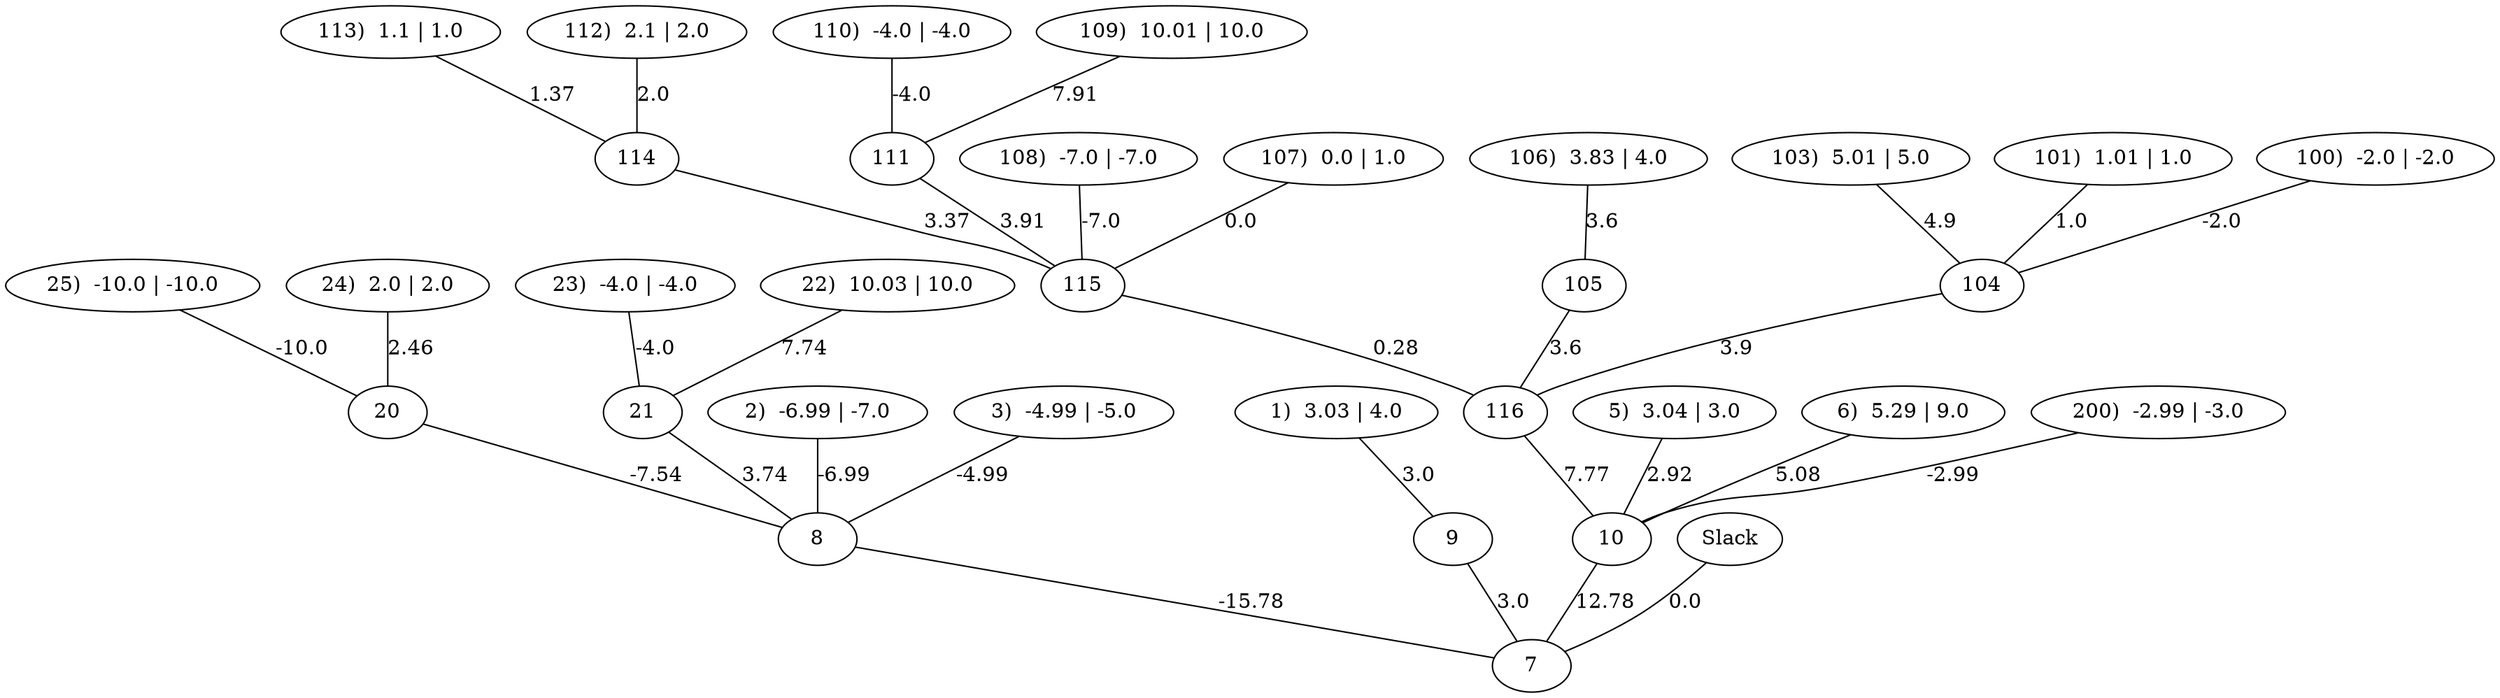 strict graph G {
  7 [ label="7" ];
  8 [ label="8" ];
  20 [ label="20" ];
  25 [ label="25)  -10.0 | -10.0" ];
  24 [ label="24)  2.0 | 2.0" ];
  21 [ label="21" ];
  23 [ label="23)  -4.0 | -4.0" ];
  22 [ label="22)  10.03 | 10.0" ];
  2 [ label="2)  -6.99 | -7.0" ];
  3 [ label="3)  -4.99 | -5.0" ];
  9 [ label="9" ];
  1 [ label="1)  3.03 | 4.0" ];
  10 [ label="10" ];
  116 [ label="116" ];
  115 [ label="115" ];
  114 [ label="114" ];
  113 [ label="113)  1.1 | 1.0" ];
  112 [ label="112)  2.1 | 2.0" ];
  111 [ label="111" ];
  110 [ label="110)  -4.0 | -4.0" ];
  109 [ label="109)  10.01 | 10.0" ];
  108 [ label="108)  -7.0 | -7.0" ];
  107 [ label="107)  0.0 | 1.0" ];
  105 [ label="105" ];
  106 [ label="106)  3.83 | 4.0" ];
  104 [ label="104" ];
  103 [ label="103)  5.01 | 5.0" ];
  101 [ label="101)  1.01 | 1.0" ];
  100 [ label="100)  -2.0 | -2.0" ];
  5 [ label="5)  3.04 | 3.0" ];
  6 [ label="6)  5.29 | 9.0" ];
  200 [ label="200)  -2.99 | -3.0" ];
  0 [ label="Slack" ];
  8 -- 7 [ label="-15.78" ];
  20 -- 8 [ label="-7.54" ];
  25 -- 20 [ label="-10.0" ];
  24 -- 20 [ label="2.46" ];
  21 -- 8 [ label="3.74" ];
  23 -- 21 [ label="-4.0" ];
  22 -- 21 [ label="7.74" ];
  2 -- 8 [ label="-6.99" ];
  3 -- 8 [ label="-4.99" ];
  9 -- 7 [ label="3.0" ];
  1 -- 9 [ label="3.0" ];
  10 -- 7 [ label="12.78" ];
  116 -- 10 [ label="7.77" ];
  115 -- 116 [ label="0.28" ];
  114 -- 115 [ label="3.37" ];
  113 -- 114 [ label="1.37" ];
  112 -- 114 [ label="2.0" ];
  111 -- 115 [ label="3.91" ];
  110 -- 111 [ label="-4.0" ];
  109 -- 111 [ label="7.91" ];
  108 -- 115 [ label="-7.0" ];
  107 -- 115 [ label="0.0" ];
  105 -- 116 [ label="3.6" ];
  106 -- 105 [ label="3.6" ];
  104 -- 116 [ label="3.9" ];
  103 -- 104 [ label="4.9" ];
  101 -- 104 [ label="1.0" ];
  100 -- 104 [ label="-2.0" ];
  5 -- 10 [ label="2.92" ];
  6 -- 10 [ label="5.08" ];
  200 -- 10 [ label="-2.99" ];
  0 -- 7 [ label="0.0" ];
}
